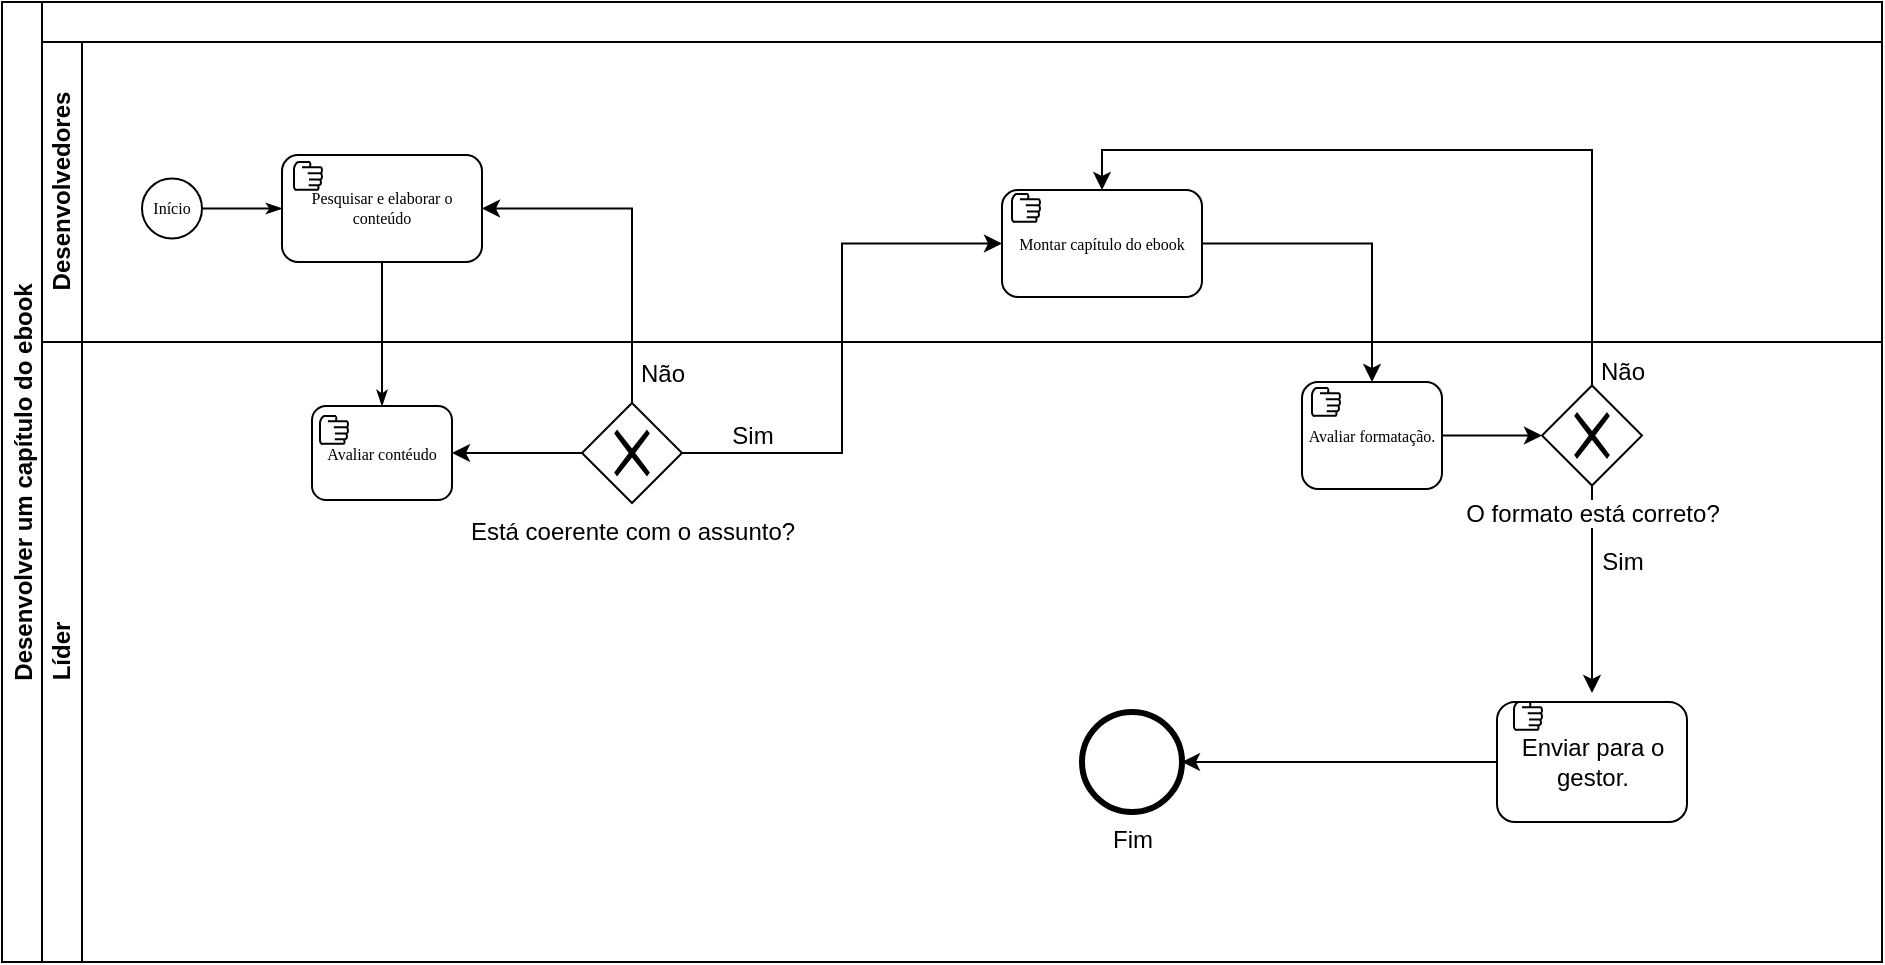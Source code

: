 <mxfile version="12.6.7" type="github">
  <diagram name="Page-1" id="c7488fd3-1785-93aa-aadb-54a6760d102a">
    <mxGraphModel dx="918" dy="402" grid="1" gridSize="10" guides="1" tooltips="1" connect="1" arrows="1" fold="1" page="1" pageScale="1" pageWidth="1100" pageHeight="850" background="#ffffff" math="0" shadow="0">
      <root>
        <mxCell id="0"/>
        <mxCell id="1" parent="0"/>
        <mxCell id="2b4e8129b02d487f-1" value="" style="swimlane;html=1;childLayout=stackLayout;horizontal=1;startSize=20;horizontalStack=0;rounded=0;shadow=0;labelBackgroundColor=none;strokeWidth=1;fontFamily=Verdana;fontSize=8;align=center;" parent="1" vertex="1">
          <mxGeometry x="180" y="70" width="920" height="480" as="geometry">
            <mxRectangle x="180" y="70" width="50" height="40" as="alternateBounds"/>
          </mxGeometry>
        </mxCell>
        <mxCell id="-MDUBQ47qq7bkylrePRb-85" style="edgeStyle=orthogonalEdgeStyle;rounded=0;orthogonalLoop=1;jettySize=auto;html=1;entryX=0.5;entryY=0;entryDx=0;entryDy=0;" parent="2b4e8129b02d487f-1" source="-MDUBQ47qq7bkylrePRb-25" edge="1">
          <mxGeometry relative="1" as="geometry">
            <mxPoint x="775" y="345.5" as="targetPoint"/>
          </mxGeometry>
        </mxCell>
        <mxCell id="-MDUBQ47qq7bkylrePRb-86" value="Sim" style="text;html=1;align=center;verticalAlign=middle;resizable=0;points=[];labelBackgroundColor=#ffffff;" parent="-MDUBQ47qq7bkylrePRb-85" vertex="1" connectable="0">
          <mxGeometry x="-0.269" y="1" relative="1" as="geometry">
            <mxPoint x="14" as="offset"/>
          </mxGeometry>
        </mxCell>
        <mxCell id="2b4e8129b02d487f-2" value="Desenvolvedores" style="swimlane;html=1;startSize=20;horizontal=0;" parent="2b4e8129b02d487f-1" vertex="1">
          <mxGeometry y="20" width="920" height="150" as="geometry">
            <mxRectangle y="20" width="680" height="20" as="alternateBounds"/>
          </mxGeometry>
        </mxCell>
        <mxCell id="2b4e8129b02d487f-18" style="edgeStyle=orthogonalEdgeStyle;rounded=0;html=1;labelBackgroundColor=none;startArrow=none;startFill=0;startSize=5;endArrow=classicThin;endFill=1;endSize=5;jettySize=auto;orthogonalLoop=1;strokeWidth=1;fontFamily=Verdana;fontSize=8" parent="2b4e8129b02d487f-2" source="2b4e8129b02d487f-5" target="2b4e8129b02d487f-6" edge="1">
          <mxGeometry relative="1" as="geometry"/>
        </mxCell>
        <mxCell id="2b4e8129b02d487f-5" value="Início" style="ellipse;whiteSpace=wrap;html=1;rounded=0;shadow=0;labelBackgroundColor=none;strokeWidth=1;fontFamily=Verdana;fontSize=8;align=center;" parent="2b4e8129b02d487f-2" vertex="1">
          <mxGeometry x="50" y="68.25" width="30" height="30" as="geometry"/>
        </mxCell>
        <mxCell id="2b4e8129b02d487f-6" value="Pesquisar e elaborar o conteúdo" style="rounded=1;whiteSpace=wrap;html=1;shadow=0;labelBackgroundColor=none;strokeWidth=1;fontFamily=Verdana;fontSize=8;align=center;" parent="2b4e8129b02d487f-2" vertex="1">
          <mxGeometry x="120" y="56.5" width="100" height="53.5" as="geometry"/>
        </mxCell>
        <mxCell id="-MDUBQ47qq7bkylrePRb-7" value="" style="shape=mxgraph.bpmn.manual_task;html=1;outlineConnect=0;" parent="2b4e8129b02d487f-2" vertex="1">
          <mxGeometry x="126" y="60" width="14" height="14" as="geometry"/>
        </mxCell>
        <mxCell id="-MDUBQ47qq7bkylrePRb-18" value="Montar capítulo do ebook" style="rounded=1;whiteSpace=wrap;html=1;shadow=0;labelBackgroundColor=none;strokeWidth=1;fontFamily=Verdana;fontSize=8;align=center;" parent="2b4e8129b02d487f-2" vertex="1">
          <mxGeometry x="480" y="74" width="100" height="53.5" as="geometry"/>
        </mxCell>
        <mxCell id="-MDUBQ47qq7bkylrePRb-21" value="" style="shape=mxgraph.bpmn.manual_task;html=1;outlineConnect=0;" parent="2b4e8129b02d487f-2" vertex="1">
          <mxGeometry x="485" y="76" width="14" height="14" as="geometry"/>
        </mxCell>
        <mxCell id="-MDUBQ47qq7bkylrePRb-19" style="edgeStyle=orthogonalEdgeStyle;rounded=0;orthogonalLoop=1;jettySize=auto;html=1;entryX=0;entryY=0.5;entryDx=0;entryDy=0;" parent="2b4e8129b02d487f-1" source="-MDUBQ47qq7bkylrePRb-13" target="-MDUBQ47qq7bkylrePRb-18" edge="1">
          <mxGeometry relative="1" as="geometry"/>
        </mxCell>
        <mxCell id="-MDUBQ47qq7bkylrePRb-68" value="Sim" style="text;html=1;align=center;verticalAlign=middle;resizable=0;points=[];labelBackgroundColor=#ffffff;" parent="-MDUBQ47qq7bkylrePRb-19" vertex="1" connectable="0">
          <mxGeometry x="-0.534" y="16" relative="1" as="geometry">
            <mxPoint x="-26.67" y="7.25" as="offset"/>
          </mxGeometry>
        </mxCell>
        <mxCell id="2b4e8129b02d487f-3" value="Líder" style="swimlane;html=1;startSize=20;horizontal=0;" parent="2b4e8129b02d487f-1" vertex="1">
          <mxGeometry y="170" width="920" height="310" as="geometry">
            <mxRectangle y="170" width="680" height="20" as="alternateBounds"/>
          </mxGeometry>
        </mxCell>
        <mxCell id="-MDUBQ47qq7bkylrePRb-13" value="Está coerente com o assunto?" style="shape=mxgraph.bpmn.shape;html=1;verticalLabelPosition=bottom;labelBackgroundColor=#ffffff;verticalAlign=top;align=center;perimeter=rhombusPerimeter;background=gateway;outlineConnect=0;outline=none;symbol=exclusiveGw;" parent="2b4e8129b02d487f-3" vertex="1">
          <mxGeometry x="270" y="30.5" width="50" height="50" as="geometry"/>
        </mxCell>
        <mxCell id="-MDUBQ47qq7bkylrePRb-25" value="O formato está correto?" style="shape=mxgraph.bpmn.shape;html=1;verticalLabelPosition=bottom;labelBackgroundColor=#ffffff;verticalAlign=top;align=center;perimeter=rhombusPerimeter;background=gateway;outlineConnect=0;outline=none;symbol=exclusiveGw;" parent="2b4e8129b02d487f-3" vertex="1">
          <mxGeometry x="750" y="21.75" width="50" height="50" as="geometry"/>
        </mxCell>
        <mxCell id="2b4e8129b02d487f-7" value="Avaliar contéudo" style="rounded=1;whiteSpace=wrap;html=1;shadow=0;labelBackgroundColor=none;strokeWidth=1;fontFamily=Verdana;fontSize=8;align=center;" parent="2b4e8129b02d487f-3" vertex="1">
          <mxGeometry x="135" y="32" width="70" height="47" as="geometry"/>
        </mxCell>
        <mxCell id="-MDUBQ47qq7bkylrePRb-23" style="edgeStyle=orthogonalEdgeStyle;rounded=0;orthogonalLoop=1;jettySize=auto;html=1;exitX=0;exitY=0.5;exitDx=0;exitDy=0;entryX=1;entryY=0.5;entryDx=0;entryDy=0;" parent="2b4e8129b02d487f-3" source="-MDUBQ47qq7bkylrePRb-13" target="2b4e8129b02d487f-7" edge="1">
          <mxGeometry relative="1" as="geometry"/>
        </mxCell>
        <mxCell id="-MDUBQ47qq7bkylrePRb-79" style="edgeStyle=orthogonalEdgeStyle;rounded=0;orthogonalLoop=1;jettySize=auto;html=1;exitX=1;exitY=0.5;exitDx=0;exitDy=0;entryX=0;entryY=0.5;entryDx=0;entryDy=0;" parent="2b4e8129b02d487f-3" source="-MDUBQ47qq7bkylrePRb-54" target="-MDUBQ47qq7bkylrePRb-25" edge="1">
          <mxGeometry relative="1" as="geometry"/>
        </mxCell>
        <mxCell id="-MDUBQ47qq7bkylrePRb-54" value="Avaliar formatação." style="rounded=1;whiteSpace=wrap;html=1;shadow=0;labelBackgroundColor=none;strokeWidth=1;fontFamily=Verdana;fontSize=8;align=center;" parent="2b4e8129b02d487f-3" vertex="1">
          <mxGeometry x="630" y="20" width="70" height="53.5" as="geometry"/>
        </mxCell>
        <mxCell id="-MDUBQ47qq7bkylrePRb-56" value="" style="shape=mxgraph.bpmn.manual_task;html=1;outlineConnect=0;" parent="2b4e8129b02d487f-3" vertex="1">
          <mxGeometry x="635" y="23" width="14" height="14" as="geometry"/>
        </mxCell>
        <mxCell id="-MDUBQ47qq7bkylrePRb-69" value="" style="shape=mxgraph.bpmn.manual_task;html=1;outlineConnect=0;" parent="2b4e8129b02d487f-3" vertex="1">
          <mxGeometry x="139" y="37" width="14" height="14" as="geometry"/>
        </mxCell>
        <mxCell id="YEssgof4O7HFrOrWV9-O-7" style="edgeStyle=orthogonalEdgeStyle;rounded=0;orthogonalLoop=1;jettySize=auto;html=1;entryX=1;entryY=0.5;entryDx=0;entryDy=0;" edge="1" parent="2b4e8129b02d487f-3" source="YEssgof4O7HFrOrWV9-O-2" target="YEssgof4O7HFrOrWV9-O-6">
          <mxGeometry relative="1" as="geometry"/>
        </mxCell>
        <mxCell id="YEssgof4O7HFrOrWV9-O-2" value="Enviar para o gestor." style="shape=ext;rounded=1;html=1;whiteSpace=wrap;" vertex="1" parent="2b4e8129b02d487f-3">
          <mxGeometry x="727.5" y="180" width="95" height="60" as="geometry"/>
        </mxCell>
        <mxCell id="YEssgof4O7HFrOrWV9-O-3" value="" style="shape=mxgraph.bpmn.manual_task;html=1;outlineConnect=0;" vertex="1" parent="2b4e8129b02d487f-3">
          <mxGeometry x="736" y="180" width="14" height="14" as="geometry"/>
        </mxCell>
        <mxCell id="YEssgof4O7HFrOrWV9-O-6" value="Fim" style="shape=mxgraph.bpmn.shape;html=1;verticalLabelPosition=bottom;labelBackgroundColor=#ffffff;verticalAlign=top;align=center;perimeter=ellipsePerimeter;outlineConnect=0;outline=end;symbol=general;" vertex="1" parent="2b4e8129b02d487f-3">
          <mxGeometry x="520" y="185" width="50" height="50" as="geometry"/>
        </mxCell>
        <mxCell id="2b4e8129b02d487f-24" style="edgeStyle=orthogonalEdgeStyle;rounded=0;html=1;labelBackgroundColor=none;startArrow=none;startFill=0;startSize=5;endArrow=classicThin;endFill=1;endSize=5;jettySize=auto;orthogonalLoop=1;strokeWidth=1;fontFamily=Verdana;fontSize=8" parent="2b4e8129b02d487f-1" source="2b4e8129b02d487f-6" target="2b4e8129b02d487f-7" edge="1">
          <mxGeometry relative="1" as="geometry">
            <mxPoint x="170" y="220" as="targetPoint"/>
          </mxGeometry>
        </mxCell>
        <mxCell id="-MDUBQ47qq7bkylrePRb-64" style="edgeStyle=orthogonalEdgeStyle;rounded=0;orthogonalLoop=1;jettySize=auto;html=1;exitX=0.5;exitY=0;exitDx=0;exitDy=0;entryX=1;entryY=0.5;entryDx=0;entryDy=0;" parent="2b4e8129b02d487f-1" source="-MDUBQ47qq7bkylrePRb-13" target="2b4e8129b02d487f-6" edge="1">
          <mxGeometry relative="1" as="geometry"/>
        </mxCell>
        <mxCell id="-MDUBQ47qq7bkylrePRb-65" value="Não" style="text;html=1;align=center;verticalAlign=middle;resizable=0;points=[];labelBackgroundColor=#ffffff;" parent="-MDUBQ47qq7bkylrePRb-64" vertex="1" connectable="0">
          <mxGeometry x="-0.782" y="-1" relative="1" as="geometry">
            <mxPoint x="14" y="4.42" as="offset"/>
          </mxGeometry>
        </mxCell>
        <mxCell id="-MDUBQ47qq7bkylrePRb-55" style="edgeStyle=orthogonalEdgeStyle;rounded=0;orthogonalLoop=1;jettySize=auto;html=1;" parent="2b4e8129b02d487f-1" source="-MDUBQ47qq7bkylrePRb-18" target="-MDUBQ47qq7bkylrePRb-54" edge="1">
          <mxGeometry relative="1" as="geometry"/>
        </mxCell>
        <mxCell id="-MDUBQ47qq7bkylrePRb-74" style="edgeStyle=orthogonalEdgeStyle;rounded=0;orthogonalLoop=1;jettySize=auto;html=1;exitX=0.5;exitY=0;exitDx=0;exitDy=0;entryX=0.5;entryY=0;entryDx=0;entryDy=0;" parent="2b4e8129b02d487f-1" source="-MDUBQ47qq7bkylrePRb-25" target="-MDUBQ47qq7bkylrePRb-18" edge="1">
          <mxGeometry relative="1" as="geometry"/>
        </mxCell>
        <mxCell id="-MDUBQ47qq7bkylrePRb-75" value="Não" style="text;html=1;align=center;verticalAlign=middle;resizable=0;points=[];labelBackgroundColor=#ffffff;" parent="-MDUBQ47qq7bkylrePRb-74" vertex="1" connectable="0">
          <mxGeometry x="-0.854" relative="1" as="geometry">
            <mxPoint x="15" y="20.75" as="offset"/>
          </mxGeometry>
        </mxCell>
        <mxCell id="-MDUBQ47qq7bkylrePRb-6" value="Desenvolver um capítulo do ebook" style="swimlane;startSize=20;horizontal=0;" parent="1" vertex="1">
          <mxGeometry x="160" y="70" width="940" height="480" as="geometry"/>
        </mxCell>
      </root>
    </mxGraphModel>
  </diagram>
</mxfile>
